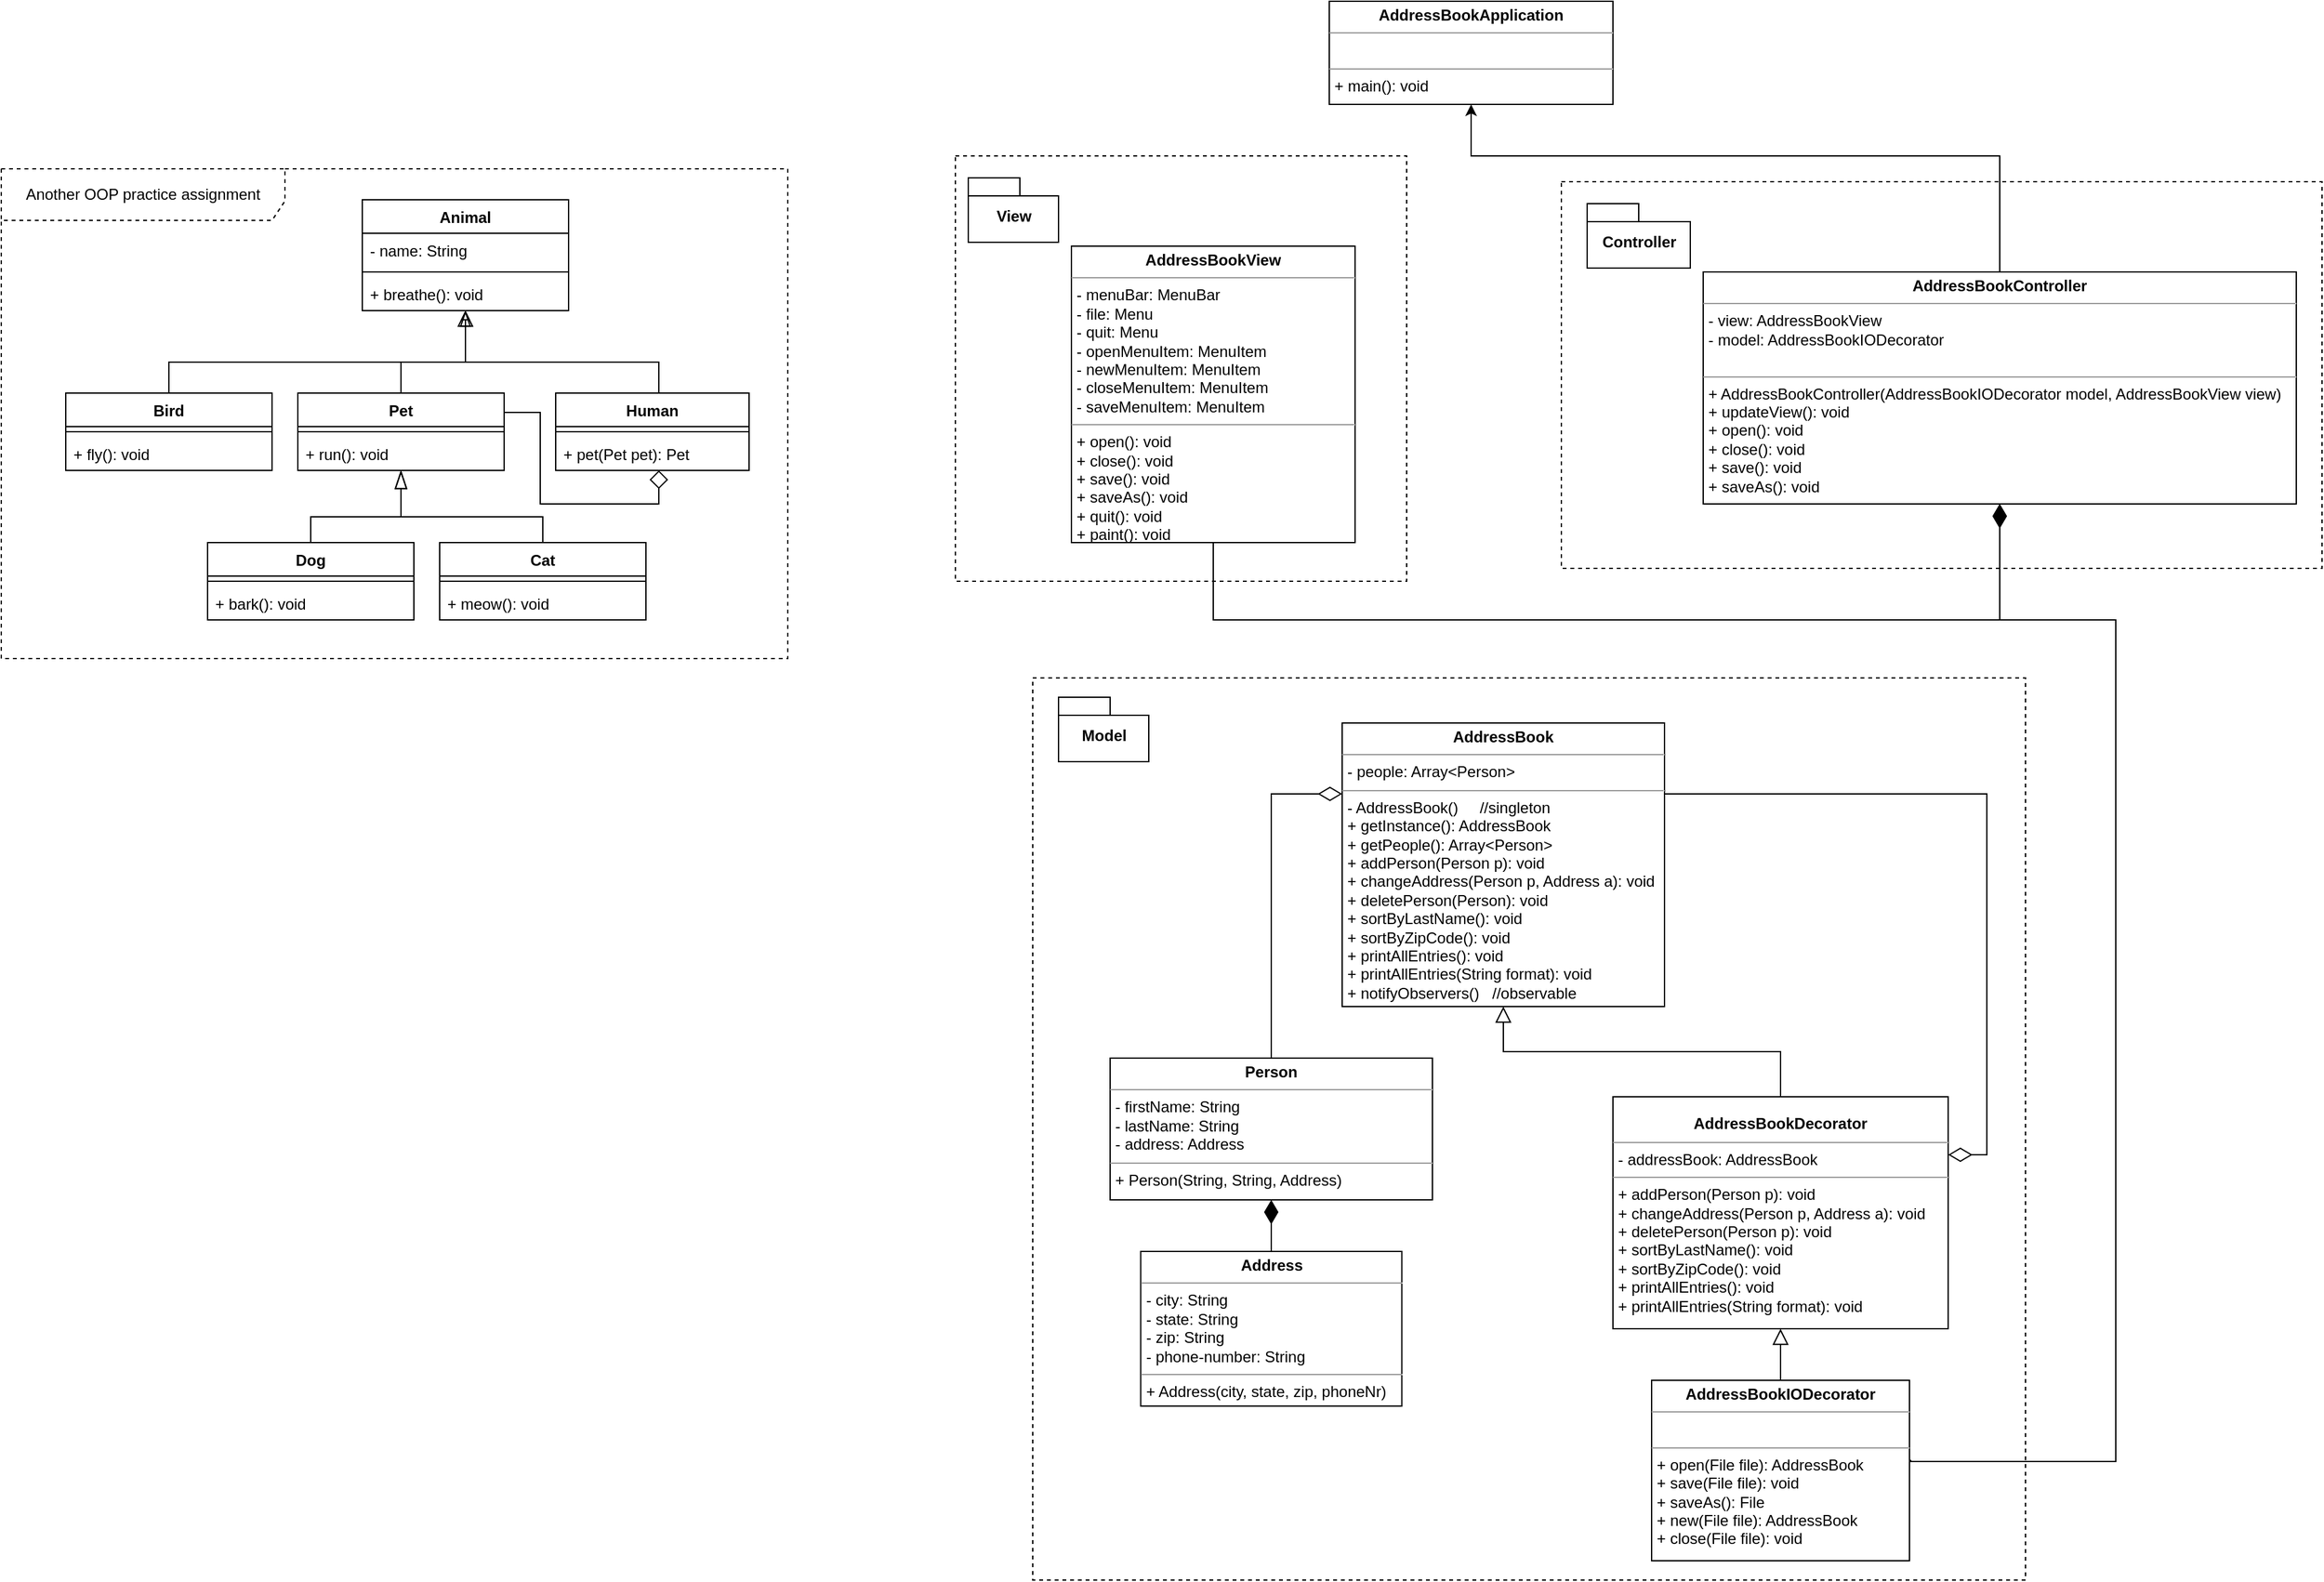 <mxfile version="14.6.13" type="device"><diagram name="Page-1" id="e7e014a7-5840-1c2e-5031-d8a46d1fe8dd"><mxGraphModel dx="2467" dy="1580" grid="1" gridSize="10" guides="1" tooltips="1" connect="1" arrows="1" fold="1" page="1" pageScale="1" pageWidth="1169" pageHeight="826" background="#ffffff" math="0" shadow="0"><root><mxCell id="0"/><mxCell id="1" parent="0"/><mxCell id="GzYB7idQRxhz3sHsaB2b-77" style="edgeStyle=orthogonalEdgeStyle;rounded=0;orthogonalLoop=1;jettySize=auto;html=1;exitX=0.5;exitY=1;exitDx=0;exitDy=0;entryX=0.5;entryY=1;entryDx=0;entryDy=0;startArrow=diamondThin;startFill=1;endArrow=none;endFill=0;startSize=16;endSize=6;" parent="1" source="GzYB7idQRxhz3sHsaB2b-84" target="GzYB7idQRxhz3sHsaB2b-82" edge="1"><mxGeometry relative="1" as="geometry"><mxPoint x="540" y="-170" as="sourcePoint"/><mxPoint x="60" y="-210" as="targetPoint"/><Array as="points"><mxPoint x="670" y="-90"/><mxPoint x="60" y="-90"/></Array></mxGeometry></mxCell><mxCell id="GzYB7idQRxhz3sHsaB2b-78" style="edgeStyle=orthogonalEdgeStyle;rounded=0;orthogonalLoop=1;jettySize=auto;html=1;exitX=0.5;exitY=1;exitDx=0;exitDy=0;startArrow=diamondThin;startFill=1;endArrow=none;endFill=0;startSize=16;endSize=6;entryX=1.005;entryY=0.441;entryDx=0;entryDy=0;entryPerimeter=0;" parent="1" source="GzYB7idQRxhz3sHsaB2b-84" target="GzYB7idQRxhz3sHsaB2b-70" edge="1"><mxGeometry relative="1" as="geometry"><mxPoint x="640" y="-170" as="sourcePoint"/><Array as="points"><mxPoint x="670" y="-90"/><mxPoint x="760" y="-90"/><mxPoint x="760" y="563"/><mxPoint x="601" y="563"/></Array></mxGeometry></mxCell><mxCell id="GzYB7idQRxhz3sHsaB2b-59" value="" style="rounded=0;whiteSpace=wrap;html=1;fillColor=none;dashed=1;" parent="1" vertex="1"><mxGeometry x="-80" y="-45" width="770" height="700" as="geometry"/></mxCell><mxCell id="GzYB7idQRxhz3sHsaB2b-61" style="edgeStyle=orthogonalEdgeStyle;rounded=0;orthogonalLoop=1;jettySize=auto;html=1;exitX=1;exitY=0.25;exitDx=0;exitDy=0;entryX=1;entryY=0.25;entryDx=0;entryDy=0;endArrow=diamondThin;endFill=0;endSize=16;" parent="1" source="GzYB7idQRxhz3sHsaB2b-63" target="GzYB7idQRxhz3sHsaB2b-65" edge="1"><mxGeometry relative="1" as="geometry"/></mxCell><mxCell id="GzYB7idQRxhz3sHsaB2b-62" style="edgeStyle=orthogonalEdgeStyle;rounded=0;orthogonalLoop=1;jettySize=auto;html=1;exitX=0;exitY=0.25;exitDx=0;exitDy=0;entryX=0.5;entryY=0;entryDx=0;entryDy=0;endArrow=none;endFill=0;startSize=16;endSize=6;startArrow=diamondThin;startFill=0;" parent="1" source="GzYB7idQRxhz3sHsaB2b-63" target="GzYB7idQRxhz3sHsaB2b-68" edge="1"><mxGeometry relative="1" as="geometry"/></mxCell><mxCell id="GzYB7idQRxhz3sHsaB2b-63" value="&lt;p style=&quot;margin: 0px ; margin-top: 4px ; text-align: center&quot;&gt;&lt;b&gt;AddressBook&lt;/b&gt;&lt;/p&gt;&lt;hr size=&quot;1&quot;&gt;&lt;p style=&quot;margin: 0px ; margin-left: 4px&quot;&gt;- people: Array&amp;lt;Person&amp;gt;&lt;/p&gt;&lt;hr size=&quot;1&quot;&gt;&lt;p style=&quot;margin: 0px 0px 0px 4px&quot;&gt;- AddressBook()&amp;nbsp; &amp;nbsp; &amp;nbsp;//singleton&lt;/p&gt;&lt;p style=&quot;margin: 0px 0px 0px 4px&quot;&gt;+ getInstance(): AddressBook&lt;/p&gt;&lt;p style=&quot;margin: 0px 0px 0px 4px&quot;&gt;&lt;span&gt;+ getPeople(): Array&amp;lt;Person&amp;gt;&lt;/span&gt;&lt;br&gt;&lt;/p&gt;&lt;p style=&quot;margin: 0px ; margin-left: 4px&quot;&gt;+ addPerson(Person p): void&lt;/p&gt;&lt;p style=&quot;margin: 0px ; margin-left: 4px&quot;&gt;+ changeAddress(Person p, Address a): void&lt;br&gt;&lt;/p&gt;&lt;p style=&quot;margin: 0px ; margin-left: 4px&quot;&gt;+ deletePerson(Person): void&lt;br&gt;&lt;/p&gt;&lt;p style=&quot;margin: 0px 0px 0px 4px&quot;&gt;+ sortByLastName(): void&lt;br&gt;&lt;/p&gt;&lt;p style=&quot;margin: 0px 0px 0px 4px&quot;&gt;+ sortByZipCode(): void&lt;/p&gt;&lt;p style=&quot;margin: 0px 0px 0px 4px&quot;&gt;&lt;span&gt;+ printAllEntries(): void&lt;/span&gt;&lt;br&gt;&lt;/p&gt;&lt;p style=&quot;margin: 0px 0px 0px 4px&quot;&gt;&lt;span&gt;+ printAllEntries(String format): void&lt;/span&gt;&lt;br&gt;&lt;/p&gt;&lt;p style=&quot;margin: 0px 0px 0px 4px&quot;&gt;&lt;span&gt;+ notifyObservers()&amp;nbsp; &amp;nbsp;//observable&lt;/span&gt;&lt;/p&gt;&lt;p style=&quot;margin: 0px 0px 0px 4px&quot;&gt;&lt;br&gt;&lt;/p&gt;&lt;p style=&quot;margin: 0px 0px 0px 4px&quot;&gt;&lt;br&gt;&lt;/p&gt;" style="verticalAlign=top;align=left;overflow=fill;fontSize=12;fontFamily=Helvetica;html=1;" parent="1" vertex="1"><mxGeometry x="160" y="-10" width="250" height="220" as="geometry"/></mxCell><mxCell id="GzYB7idQRxhz3sHsaB2b-64" style="edgeStyle=orthogonalEdgeStyle;rounded=0;orthogonalLoop=1;jettySize=auto;html=1;exitX=0.5;exitY=0;exitDx=0;exitDy=0;entryX=0.5;entryY=1;entryDx=0;entryDy=0;endArrow=block;endFill=0;endSize=10;" parent="1" source="GzYB7idQRxhz3sHsaB2b-65" target="GzYB7idQRxhz3sHsaB2b-63" edge="1"><mxGeometry relative="1" as="geometry"/></mxCell><mxCell id="GzYB7idQRxhz3sHsaB2b-65" value="&lt;div style=&quot;text-align: center&quot;&gt;&lt;b&gt;&lt;br&gt;&lt;/b&gt;&lt;/div&gt;&lt;div style=&quot;text-align: center&quot;&gt;&lt;b&gt;AddressBook&lt;/b&gt;&lt;b&gt;Decorator&lt;/b&gt;&lt;/div&gt;&lt;hr size=&quot;1&quot;&gt;&lt;p style=&quot;margin: 0px ; margin-left: 4px&quot;&gt;- addressBook: AddressBook&lt;/p&gt;&lt;hr size=&quot;1&quot;&gt;&lt;p style=&quot;margin: 0px 0px 0px 4px&quot;&gt;+ addPerson(Person p): void&lt;/p&gt;&lt;p style=&quot;margin: 0px 0px 0px 4px&quot;&gt;+ changeAddress(Person p, Address a): void&lt;br&gt;&lt;/p&gt;&lt;p style=&quot;margin: 0px 0px 0px 4px&quot;&gt;+ deletePerson(Person p): void&lt;br&gt;&lt;/p&gt;&lt;p style=&quot;margin: 0px 0px 0px 4px&quot;&gt;+ sortByLastName(): void&lt;br&gt;&lt;/p&gt;&lt;p style=&quot;margin: 0px 0px 0px 4px&quot;&gt;+ sortByZipCode(): void&lt;/p&gt;&lt;p style=&quot;margin: 0px 0px 0px 4px&quot;&gt;+ printAllEntries(): void&lt;br&gt;&lt;/p&gt;&lt;p style=&quot;margin: 0px 0px 0px 4px&quot;&gt;+ printAllEntries(String format): void&lt;/p&gt;" style="verticalAlign=top;align=left;overflow=fill;fontSize=12;fontFamily=Helvetica;html=1;" parent="1" vertex="1"><mxGeometry x="370" y="280" width="260" height="180" as="geometry"/></mxCell><mxCell id="GzYB7idQRxhz3sHsaB2b-66" value="&lt;p style=&quot;margin: 0px ; margin-top: 4px ; text-align: center&quot;&gt;&lt;b&gt;Address&lt;/b&gt;&lt;/p&gt;&lt;hr size=&quot;1&quot;&gt;&lt;p style=&quot;margin: 0px ; margin-left: 4px&quot;&gt;- city: String&lt;/p&gt;&lt;p style=&quot;margin: 0px ; margin-left: 4px&quot;&gt;- state: String&lt;br&gt;&lt;/p&gt;&lt;p style=&quot;margin: 0px ; margin-left: 4px&quot;&gt;- zip: String&lt;br&gt;&lt;/p&gt;&lt;p style=&quot;margin: 0px ; margin-left: 4px&quot;&gt;- phone-number: String&lt;br&gt;&lt;/p&gt;&lt;hr size=&quot;1&quot;&gt;&lt;p style=&quot;margin: 0px ; margin-left: 4px&quot;&gt;+ Address(city, state, zip, phoneNr)&lt;/p&gt;" style="verticalAlign=top;align=left;overflow=fill;fontSize=12;fontFamily=Helvetica;html=1;" parent="1" vertex="1"><mxGeometry x="3.75" y="400" width="202.5" height="120" as="geometry"/></mxCell><mxCell id="GzYB7idQRxhz3sHsaB2b-67" style="edgeStyle=orthogonalEdgeStyle;rounded=0;orthogonalLoop=1;jettySize=auto;html=1;exitX=0.5;exitY=1;exitDx=0;exitDy=0;entryX=0.5;entryY=0;entryDx=0;entryDy=0;endArrow=none;endFill=0;startArrow=diamondThin;startFill=1;startSize=16;" parent="1" source="GzYB7idQRxhz3sHsaB2b-68" target="GzYB7idQRxhz3sHsaB2b-66" edge="1"><mxGeometry relative="1" as="geometry"/></mxCell><mxCell id="GzYB7idQRxhz3sHsaB2b-68" value="&lt;p style=&quot;margin: 0px ; margin-top: 4px ; text-align: center&quot;&gt;&lt;b&gt;Person&lt;/b&gt;&lt;/p&gt;&lt;hr size=&quot;1&quot;&gt;&lt;p style=&quot;margin: 0px ; margin-left: 4px&quot;&gt;- firstName: String&lt;/p&gt;&lt;p style=&quot;margin: 0px ; margin-left: 4px&quot;&gt;- lastName: String&lt;/p&gt;&lt;p style=&quot;margin: 0px ; margin-left: 4px&quot;&gt;- address: Address&lt;/p&gt;&lt;hr size=&quot;1&quot;&gt;&lt;p style=&quot;margin: 0px ; margin-left: 4px&quot;&gt;+ Person(String, String, Address)&lt;/p&gt;" style="verticalAlign=top;align=left;overflow=fill;fontSize=12;fontFamily=Helvetica;html=1;" parent="1" vertex="1"><mxGeometry x="-20" y="250" width="250" height="110" as="geometry"/></mxCell><mxCell id="GzYB7idQRxhz3sHsaB2b-69" style="edgeStyle=orthogonalEdgeStyle;rounded=0;orthogonalLoop=1;jettySize=auto;html=1;exitX=0.5;exitY=0;exitDx=0;exitDy=0;entryX=0.5;entryY=1;entryDx=0;entryDy=0;endArrow=block;endFill=0;startSize=6;endSize=10;" parent="1" source="GzYB7idQRxhz3sHsaB2b-70" target="GzYB7idQRxhz3sHsaB2b-65" edge="1"><mxGeometry relative="1" as="geometry"/></mxCell><mxCell id="GzYB7idQRxhz3sHsaB2b-70" value="&lt;p style=&quot;margin: 0px ; margin-top: 4px ; text-align: center&quot;&gt;&lt;b&gt;AddressBookIO&lt;/b&gt;&lt;b&gt;Decorator&lt;/b&gt;&lt;/p&gt;&lt;hr size=&quot;1&quot;&gt;&lt;p style=&quot;margin: 0px ; margin-left: 4px&quot;&gt;&amp;nbsp; &amp;nbsp;&lt;/p&gt;&lt;hr size=&quot;1&quot;&gt;&lt;p style=&quot;margin: 0px ; margin-left: 4px&quot;&gt;+ open(File file): AddressBook&lt;/p&gt;&lt;p style=&quot;margin: 0px ; margin-left: 4px&quot;&gt;+ save(File file): void&lt;br&gt;&lt;/p&gt;&lt;p style=&quot;margin: 0px 0px 0px 4px&quot;&gt;+ saveAs(): File&lt;/p&gt;&lt;p style=&quot;margin: 0px ; margin-left: 4px&quot;&gt;+ new(File file): AddressBook&lt;br&gt;&lt;/p&gt;&lt;p style=&quot;margin: 0px ; margin-left: 4px&quot;&gt;+ close(File file): void&lt;br&gt;&lt;/p&gt;" style="verticalAlign=top;align=left;overflow=fill;fontSize=12;fontFamily=Helvetica;html=1;" parent="1" vertex="1"><mxGeometry x="400" y="500" width="200" height="140" as="geometry"/></mxCell><mxCell id="GzYB7idQRxhz3sHsaB2b-71" value="Model" style="shape=folder;fontStyle=1;spacingTop=10;tabWidth=40;tabHeight=14;tabPosition=left;html=1;" parent="1" vertex="1"><mxGeometry x="-60" y="-30" width="70" height="50" as="geometry"/></mxCell><mxCell id="GzYB7idQRxhz3sHsaB2b-79" value="" style="rounded=0;whiteSpace=wrap;html=1;fillColor=none;dashed=1;" parent="1" vertex="1"><mxGeometry x="-140" y="-450" width="350" height="330" as="geometry"/></mxCell><mxCell id="GzYB7idQRxhz3sHsaB2b-80" value="View" style="shape=folder;fontStyle=1;spacingTop=10;tabWidth=40;tabHeight=14;tabPosition=left;html=1;" parent="1" vertex="1"><mxGeometry x="-130" y="-433" width="70" height="50" as="geometry"/></mxCell><mxCell id="GzYB7idQRxhz3sHsaB2b-82" value="&lt;p style=&quot;margin: 0px ; margin-top: 4px ; text-align: center&quot;&gt;&lt;b&gt;AddressBookView&lt;/b&gt;&lt;/p&gt;&lt;hr size=&quot;1&quot;&gt;&lt;p style=&quot;margin: 0px ; margin-left: 4px&quot;&gt;- menuBar: MenuBar&lt;/p&gt;&lt;p style=&quot;margin: 0px ; margin-left: 4px&quot;&gt;- file: Menu&lt;/p&gt;&lt;p style=&quot;margin: 0px ; margin-left: 4px&quot;&gt;- quit: Menu&lt;/p&gt;&lt;p style=&quot;margin: 0px ; margin-left: 4px&quot;&gt;- openMenuItem: MenuItem&lt;/p&gt;&lt;p style=&quot;margin: 0px ; margin-left: 4px&quot;&gt;- newMenuItem: MenuItem&lt;/p&gt;&lt;p style=&quot;margin: 0px ; margin-left: 4px&quot;&gt;- closeMenuItem: MenuItem&lt;/p&gt;&lt;p style=&quot;margin: 0px ; margin-left: 4px&quot;&gt;- saveMenuItem: MenuItem&lt;/p&gt;&lt;hr size=&quot;1&quot;&gt;&lt;p style=&quot;margin: 0px ; margin-left: 4px&quot;&gt;+ open(): void&lt;/p&gt;&lt;p style=&quot;margin: 0px ; margin-left: 4px&quot;&gt;+ close(): void&lt;br&gt;&lt;/p&gt;&lt;p style=&quot;margin: 0px ; margin-left: 4px&quot;&gt;+ save(): void&lt;br&gt;&lt;/p&gt;&lt;p style=&quot;margin: 0px ; margin-left: 4px&quot;&gt;+ saveAs(): void&lt;br&gt;&lt;/p&gt;&lt;p style=&quot;margin: 0px ; margin-left: 4px&quot;&gt;+ quit(): void&lt;br&gt;&lt;/p&gt;&lt;p style=&quot;margin: 0px ; margin-left: 4px&quot;&gt;+ paint(): void&lt;/p&gt;" style="verticalAlign=top;align=left;overflow=fill;fontSize=12;fontFamily=Helvetica;html=1;" parent="1" vertex="1"><mxGeometry x="-50" y="-380" width="220" height="230" as="geometry"/></mxCell><mxCell id="GzYB7idQRxhz3sHsaB2b-83" value="" style="rounded=0;whiteSpace=wrap;html=1;fillColor=none;dashed=1;" parent="1" vertex="1"><mxGeometry x="330" y="-430" width="590" height="300" as="geometry"/></mxCell><mxCell id="cU2kA2gC0quO6_os41AZ-2" style="edgeStyle=orthogonalEdgeStyle;rounded=0;orthogonalLoop=1;jettySize=auto;html=1;exitX=0.5;exitY=0;exitDx=0;exitDy=0;entryX=0.5;entryY=1;entryDx=0;entryDy=0;" edge="1" parent="1" source="GzYB7idQRxhz3sHsaB2b-84" target="cU2kA2gC0quO6_os41AZ-1"><mxGeometry relative="1" as="geometry"><Array as="points"><mxPoint x="670" y="-450"/><mxPoint x="260" y="-450"/></Array></mxGeometry></mxCell><mxCell id="GzYB7idQRxhz3sHsaB2b-84" value="&lt;p style=&quot;margin: 0px ; margin-top: 4px ; text-align: center&quot;&gt;&lt;b&gt;AddressBookController&lt;/b&gt;&lt;/p&gt;&lt;hr size=&quot;1&quot;&gt;&lt;p style=&quot;margin: 0px ; margin-left: 4px&quot;&gt;- view: AddressBookView&lt;/p&gt;&lt;p style=&quot;margin: 0px ; margin-left: 4px&quot;&gt;- model: AddressBookIODecorator&lt;br&gt;&lt;/p&gt;&lt;div&gt;&lt;br&gt;&lt;/div&gt;&lt;hr size=&quot;1&quot;&gt;&lt;p style=&quot;margin: 0px ; margin-left: 4px&quot;&gt;+ AddressBookController(AddressBookIODecorator model, AddressBookView view)&lt;/p&gt;&lt;p style=&quot;margin: 0px ; margin-left: 4px&quot;&gt;+ updateView(): void&lt;br&gt;&lt;/p&gt;&lt;p style=&quot;margin: 0px 0px 0px 4px&quot;&gt;+ open(): void&lt;/p&gt;&lt;p style=&quot;margin: 0px 0px 0px 4px&quot;&gt;+ close(): void&lt;br&gt;&lt;/p&gt;&lt;p style=&quot;margin: 0px 0px 0px 4px&quot;&gt;+ save(): void&lt;br&gt;&lt;/p&gt;&lt;p style=&quot;margin: 0px 0px 0px 4px&quot;&gt;+ saveAs(): void&lt;/p&gt;" style="verticalAlign=top;align=left;overflow=fill;fontSize=12;fontFamily=Helvetica;html=1;" parent="1" vertex="1"><mxGeometry x="440" y="-360" width="460" height="180" as="geometry"/></mxCell><mxCell id="GzYB7idQRxhz3sHsaB2b-85" value="Controller" style="shape=folder;fontStyle=1;spacingTop=10;tabWidth=40;tabHeight=14;tabPosition=left;html=1;" parent="1" vertex="1"><mxGeometry x="350" y="-413" width="80" height="50" as="geometry"/></mxCell><mxCell id="GzYB7idQRxhz3sHsaB2b-86" value="&lt;div&gt;Another OOP practice assignment&lt;/div&gt;" style="shape=umlFrame;whiteSpace=wrap;html=1;fillColor=none;width=220;height=40;dashed=1;" parent="1" vertex="1"><mxGeometry x="-880" y="-440" width="610" height="380" as="geometry"/></mxCell><mxCell id="GzYB7idQRxhz3sHsaB2b-108" style="edgeStyle=orthogonalEdgeStyle;rounded=0;orthogonalLoop=1;jettySize=auto;html=1;exitX=0.5;exitY=1;exitDx=0;exitDy=0;entryX=0.5;entryY=0;entryDx=0;entryDy=0;startArrow=blockThin;startFill=0;endArrow=none;endFill=0;startSize=10;endSize=6;" parent="1" source="GzYB7idQRxhz3sHsaB2b-95" target="GzYB7idQRxhz3sHsaB2b-103" edge="1"><mxGeometry relative="1" as="geometry"><Array as="points"><mxPoint x="-520" y="-290"/><mxPoint x="-570" y="-290"/></Array></mxGeometry></mxCell><mxCell id="GzYB7idQRxhz3sHsaB2b-109" style="edgeStyle=orthogonalEdgeStyle;rounded=0;orthogonalLoop=1;jettySize=auto;html=1;exitX=0.5;exitY=1;exitDx=0;exitDy=0;entryX=0.5;entryY=0;entryDx=0;entryDy=0;startArrow=block;startFill=0;endArrow=none;endFill=0;startSize=10;endSize=6;" parent="1" source="GzYB7idQRxhz3sHsaB2b-95" target="GzYB7idQRxhz3sHsaB2b-99" edge="1"><mxGeometry relative="1" as="geometry"><Array as="points"><mxPoint x="-520" y="-290"/><mxPoint x="-370" y="-290"/></Array></mxGeometry></mxCell><mxCell id="GzYB7idQRxhz3sHsaB2b-95" value="Animal" style="swimlane;fontStyle=1;align=center;verticalAlign=top;childLayout=stackLayout;horizontal=1;startSize=26;horizontalStack=0;resizeParent=1;resizeParentMax=0;resizeLast=0;collapsible=1;marginBottom=0;fillColor=#ffffff;" parent="1" vertex="1"><mxGeometry x="-600" y="-416" width="160" height="86" as="geometry"/></mxCell><mxCell id="GzYB7idQRxhz3sHsaB2b-96" value="- name: String" style="text;strokeColor=none;fillColor=none;align=left;verticalAlign=top;spacingLeft=4;spacingRight=4;overflow=hidden;rotatable=0;points=[[0,0.5],[1,0.5]];portConstraint=eastwest;" parent="GzYB7idQRxhz3sHsaB2b-95" vertex="1"><mxGeometry y="26" width="160" height="26" as="geometry"/></mxCell><mxCell id="GzYB7idQRxhz3sHsaB2b-97" value="" style="line;strokeWidth=1;fillColor=none;align=left;verticalAlign=middle;spacingTop=-1;spacingLeft=3;spacingRight=3;rotatable=0;labelPosition=right;points=[];portConstraint=eastwest;" parent="GzYB7idQRxhz3sHsaB2b-95" vertex="1"><mxGeometry y="52" width="160" height="8" as="geometry"/></mxCell><mxCell id="GzYB7idQRxhz3sHsaB2b-98" value="+ breathe(): void" style="text;strokeColor=none;fillColor=none;align=left;verticalAlign=top;spacingLeft=4;spacingRight=4;overflow=hidden;rotatable=0;points=[[0,0.5],[1,0.5]];portConstraint=eastwest;" parent="GzYB7idQRxhz3sHsaB2b-95" vertex="1"><mxGeometry y="60" width="160" height="26" as="geometry"/></mxCell><mxCell id="GzYB7idQRxhz3sHsaB2b-99" value="Human" style="swimlane;fontStyle=1;align=center;verticalAlign=top;childLayout=stackLayout;horizontal=1;startSize=26;horizontalStack=0;resizeParent=1;resizeParentMax=0;resizeLast=0;collapsible=1;marginBottom=0;fillColor=#ffffff;" parent="1" vertex="1"><mxGeometry x="-450" y="-266" width="150" height="60" as="geometry"/></mxCell><mxCell id="GzYB7idQRxhz3sHsaB2b-101" value="" style="line;strokeWidth=1;fillColor=none;align=left;verticalAlign=middle;spacingTop=-1;spacingLeft=3;spacingRight=3;rotatable=0;labelPosition=right;points=[];portConstraint=eastwest;" parent="GzYB7idQRxhz3sHsaB2b-99" vertex="1"><mxGeometry y="26" width="150" height="8" as="geometry"/></mxCell><mxCell id="GzYB7idQRxhz3sHsaB2b-102" value="+ pet(Pet pet): Pet" style="text;strokeColor=none;fillColor=none;align=left;verticalAlign=top;spacingLeft=4;spacingRight=4;overflow=hidden;rotatable=0;points=[[0,0.5],[1,0.5]];portConstraint=eastwest;" parent="GzYB7idQRxhz3sHsaB2b-99" vertex="1"><mxGeometry y="34" width="150" height="26" as="geometry"/></mxCell><mxCell id="GzYB7idQRxhz3sHsaB2b-119" value="" style="edgeStyle=orthogonalEdgeStyle;rounded=0;orthogonalLoop=1;jettySize=auto;html=1;startArrow=blockThin;startFill=0;endArrow=none;endFill=0;startSize=12;endSize=10;" parent="1" source="GzYB7idQRxhz3sHsaB2b-103" target="GzYB7idQRxhz3sHsaB2b-116" edge="1"><mxGeometry relative="1" as="geometry"><Array as="points"><mxPoint x="-570" y="-170"/><mxPoint x="-640" y="-170"/></Array></mxGeometry></mxCell><mxCell id="GzYB7idQRxhz3sHsaB2b-124" style="edgeStyle=orthogonalEdgeStyle;rounded=0;orthogonalLoop=1;jettySize=auto;html=1;exitX=0.5;exitY=1;exitDx=0;exitDy=0;entryX=0.5;entryY=0;entryDx=0;entryDy=0;startArrow=blockThin;startFill=0;endArrow=none;endFill=0;startSize=12;endSize=10;" parent="1" source="GzYB7idQRxhz3sHsaB2b-103" target="GzYB7idQRxhz3sHsaB2b-120" edge="1"><mxGeometry relative="1" as="geometry"><Array as="points"><mxPoint x="-570" y="-170"/><mxPoint x="-460" y="-170"/></Array></mxGeometry></mxCell><mxCell id="GzYB7idQRxhz3sHsaB2b-103" value="Pet" style="swimlane;fontStyle=1;align=center;verticalAlign=top;childLayout=stackLayout;horizontal=1;startSize=26;horizontalStack=0;resizeParent=1;resizeParentMax=0;resizeLast=0;collapsible=1;marginBottom=0;fillColor=#ffffff;" parent="1" vertex="1"><mxGeometry x="-650" y="-266" width="160" height="60" as="geometry"/></mxCell><mxCell id="GzYB7idQRxhz3sHsaB2b-105" value="" style="line;strokeWidth=1;fillColor=none;align=left;verticalAlign=middle;spacingTop=-1;spacingLeft=3;spacingRight=3;rotatable=0;labelPosition=right;points=[];portConstraint=eastwest;" parent="GzYB7idQRxhz3sHsaB2b-103" vertex="1"><mxGeometry y="26" width="160" height="8" as="geometry"/></mxCell><mxCell id="GzYB7idQRxhz3sHsaB2b-106" value="+ run(): void" style="text;strokeColor=none;fillColor=none;align=left;verticalAlign=top;spacingLeft=4;spacingRight=4;overflow=hidden;rotatable=0;points=[[0,0.5],[1,0.5]];portConstraint=eastwest;" parent="GzYB7idQRxhz3sHsaB2b-103" vertex="1"><mxGeometry y="34" width="160" height="26" as="geometry"/></mxCell><mxCell id="GzYB7idQRxhz3sHsaB2b-115" style="edgeStyle=orthogonalEdgeStyle;rounded=0;orthogonalLoop=1;jettySize=auto;html=1;exitX=0.5;exitY=0;exitDx=0;exitDy=0;entryX=0.5;entryY=1;entryDx=0;entryDy=0;startArrow=none;startFill=0;endArrow=block;endFill=0;startSize=6;endSize=5;" parent="1" source="GzYB7idQRxhz3sHsaB2b-110" target="GzYB7idQRxhz3sHsaB2b-95" edge="1"><mxGeometry relative="1" as="geometry"><Array as="points"><mxPoint x="-750" y="-290"/><mxPoint x="-520" y="-290"/></Array></mxGeometry></mxCell><mxCell id="GzYB7idQRxhz3sHsaB2b-110" value="Bird" style="swimlane;fontStyle=1;align=center;verticalAlign=top;childLayout=stackLayout;horizontal=1;startSize=26;horizontalStack=0;resizeParent=1;resizeParentMax=0;resizeLast=0;collapsible=1;marginBottom=0;fillColor=#ffffff;" parent="1" vertex="1"><mxGeometry x="-830" y="-266" width="160" height="60" as="geometry"/></mxCell><mxCell id="GzYB7idQRxhz3sHsaB2b-112" value="" style="line;strokeWidth=1;fillColor=none;align=left;verticalAlign=middle;spacingTop=-1;spacingLeft=3;spacingRight=3;rotatable=0;labelPosition=right;points=[];portConstraint=eastwest;" parent="GzYB7idQRxhz3sHsaB2b-110" vertex="1"><mxGeometry y="26" width="160" height="8" as="geometry"/></mxCell><mxCell id="GzYB7idQRxhz3sHsaB2b-113" value="+ fly(): void" style="text;strokeColor=none;fillColor=none;align=left;verticalAlign=top;spacingLeft=4;spacingRight=4;overflow=hidden;rotatable=0;points=[[0,0.5],[1,0.5]];portConstraint=eastwest;" parent="GzYB7idQRxhz3sHsaB2b-110" vertex="1"><mxGeometry y="34" width="160" height="26" as="geometry"/></mxCell><mxCell id="GzYB7idQRxhz3sHsaB2b-116" value="Dog" style="swimlane;fontStyle=1;align=center;verticalAlign=top;childLayout=stackLayout;horizontal=1;startSize=26;horizontalStack=0;resizeParent=1;resizeParentMax=0;resizeLast=0;collapsible=1;marginBottom=0;fillColor=#ffffff;" parent="1" vertex="1"><mxGeometry x="-720" y="-150" width="160" height="60" as="geometry"/></mxCell><mxCell id="GzYB7idQRxhz3sHsaB2b-117" value="" style="line;strokeWidth=1;fillColor=none;align=left;verticalAlign=middle;spacingTop=-1;spacingLeft=3;spacingRight=3;rotatable=0;labelPosition=right;points=[];portConstraint=eastwest;" parent="GzYB7idQRxhz3sHsaB2b-116" vertex="1"><mxGeometry y="26" width="160" height="8" as="geometry"/></mxCell><mxCell id="GzYB7idQRxhz3sHsaB2b-118" value="+ bark(): void" style="text;strokeColor=none;fillColor=none;align=left;verticalAlign=top;spacingLeft=4;spacingRight=4;overflow=hidden;rotatable=0;points=[[0,0.5],[1,0.5]];portConstraint=eastwest;" parent="GzYB7idQRxhz3sHsaB2b-116" vertex="1"><mxGeometry y="34" width="160" height="26" as="geometry"/></mxCell><mxCell id="GzYB7idQRxhz3sHsaB2b-120" value="Cat" style="swimlane;fontStyle=1;align=center;verticalAlign=top;childLayout=stackLayout;horizontal=1;startSize=26;horizontalStack=0;resizeParent=1;resizeParentMax=0;resizeLast=0;collapsible=1;marginBottom=0;fillColor=#ffffff;" parent="1" vertex="1"><mxGeometry x="-540" y="-150" width="160" height="60" as="geometry"/></mxCell><mxCell id="GzYB7idQRxhz3sHsaB2b-121" value="" style="line;strokeWidth=1;fillColor=none;align=left;verticalAlign=middle;spacingTop=-1;spacingLeft=3;spacingRight=3;rotatable=0;labelPosition=right;points=[];portConstraint=eastwest;" parent="GzYB7idQRxhz3sHsaB2b-120" vertex="1"><mxGeometry y="26" width="160" height="8" as="geometry"/></mxCell><mxCell id="GzYB7idQRxhz3sHsaB2b-122" value="+ meow(): void" style="text;strokeColor=none;fillColor=none;align=left;verticalAlign=top;spacingLeft=4;spacingRight=4;overflow=hidden;rotatable=0;points=[[0,0.5],[1,0.5]];portConstraint=eastwest;" parent="GzYB7idQRxhz3sHsaB2b-120" vertex="1"><mxGeometry y="34" width="160" height="26" as="geometry"/></mxCell><mxCell id="GzYB7idQRxhz3sHsaB2b-128" style="edgeStyle=orthogonalEdgeStyle;rounded=0;orthogonalLoop=1;jettySize=auto;html=1;exitX=0.5;exitY=1;exitDx=0;exitDy=0;entryX=1;entryY=0.25;entryDx=0;entryDy=0;startArrow=diamond;startFill=0;endArrow=none;endFill=0;startSize=12;endSize=10;" parent="1" target="GzYB7idQRxhz3sHsaB2b-103" edge="1"><mxGeometry relative="1" as="geometry"><mxPoint x="-370" y="-206" as="sourcePoint"/><mxPoint x="-462.24" y="-90.65" as="targetPoint"/><Array as="points"><mxPoint x="-370" y="-180"/><mxPoint x="-462" y="-180"/><mxPoint x="-462" y="-251"/></Array></mxGeometry></mxCell><mxCell id="cU2kA2gC0quO6_os41AZ-1" value="&lt;p style=&quot;margin: 0px ; margin-top: 4px ; text-align: center&quot;&gt;&lt;b&gt;AddressBookApplication&lt;/b&gt;&lt;/p&gt;&lt;hr size=&quot;1&quot;&gt;&lt;p style=&quot;margin: 0px ; margin-left: 4px&quot;&gt;&amp;nbsp;&amp;nbsp;&lt;/p&gt;&lt;hr size=&quot;1&quot;&gt;&lt;p style=&quot;margin: 0px ; margin-left: 4px&quot;&gt;+ main(): void&lt;/p&gt;&lt;p style=&quot;margin: 0px ; margin-left: 4px&quot;&gt;&lt;br&gt;&lt;/p&gt;" style="verticalAlign=top;align=left;overflow=fill;fontSize=12;fontFamily=Helvetica;html=1;" vertex="1" parent="1"><mxGeometry x="150" y="-570" width="220" height="80" as="geometry"/></mxCell></root></mxGraphModel></diagram></mxfile>